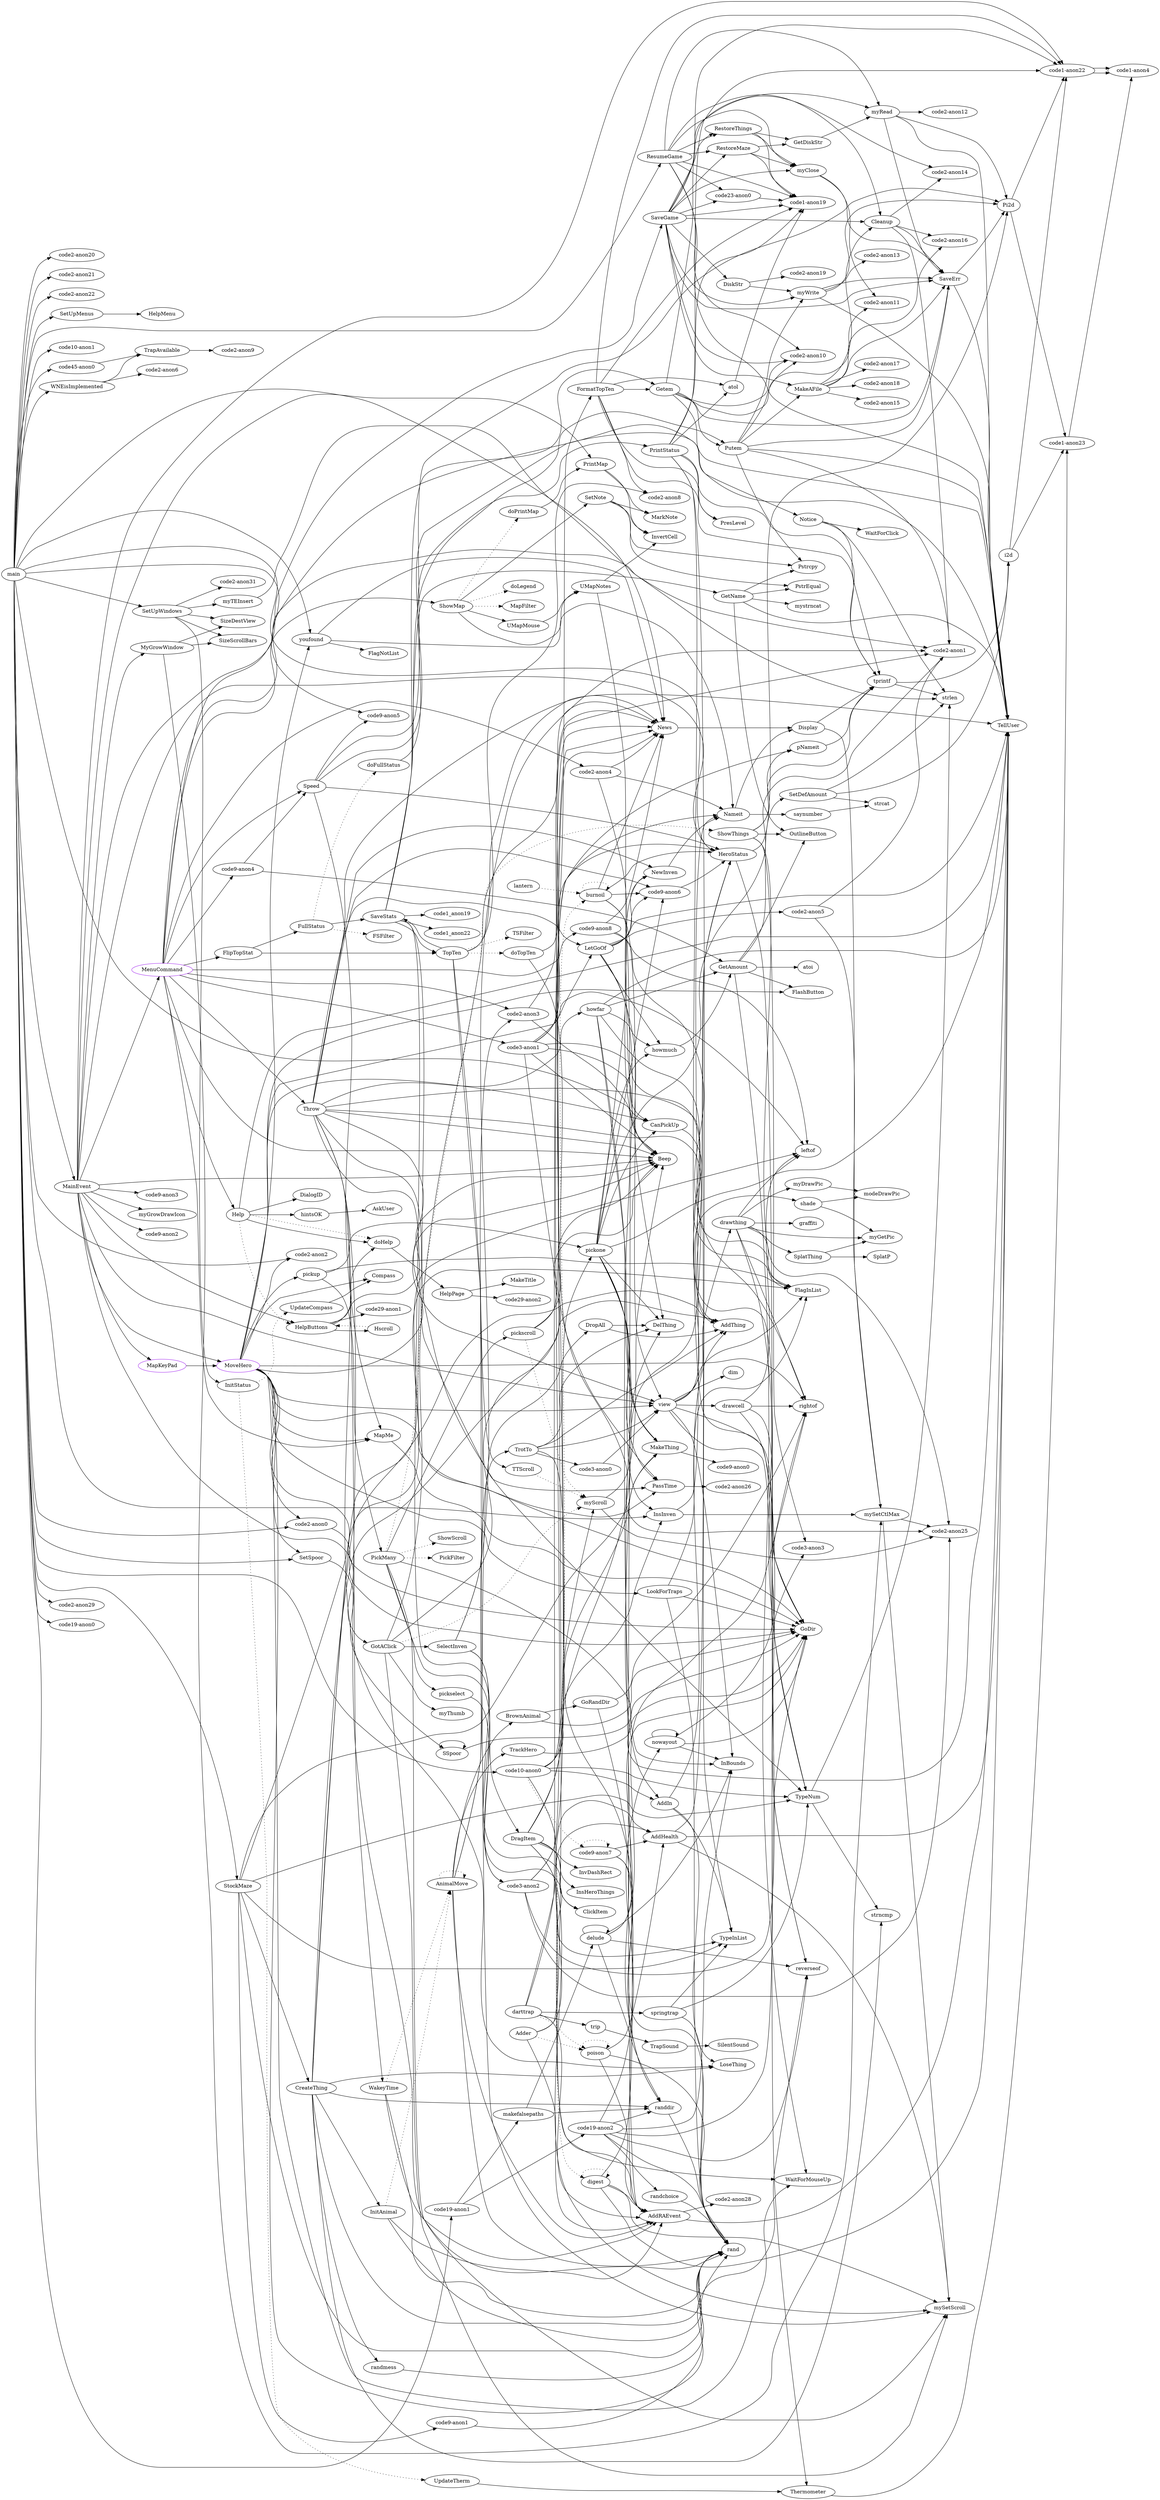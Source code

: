 digraph callgraph {
	rankdir= "LR"

	"main"
	"code2-anon20"
	"code2-anon21"
	"code2-anon22"
	"SetUpMenus"
	"SetUpWindows"
	"code10-anon1"
	"code45-anon0"
	"StockMaze"
	"CanPickUp"
	"code2-anon0"
	"SetSpoor"
	"HeroStatus"
	"News"
	"code2-anon2"
	"ResumeGame"
	"InsInven"
	"code9-anon5"
	"youfound"
	"WNEisImplemented"
	"MainEvent"
	"HelpMenu"
	"SizeDestView"
	"SizeScrollBars"
	"myTEInsert"
	"code2-anon31"
	"InitStatus"
	"TrapAvailable"
	"TypeNum"
	"MakeThing"
	"rand"
	"AddThing"
	"TypeInList"
	"code9-anon1"
	"CreateThing"	
	"GoDir"
	"SSpoor"
	"Pi2d"
	"Thermometer"
	"Display"
	"code2-anon10"
	"myRead"
	"myClose"
	"TellUser"
	"RestoreMaze"
	"RestoreThings"
	"code23-anon0"
	"Cleanup"
	"code1-anon19"
	"Nameit"
	"mySetCtlMax"
	"FlagNotList"
	"code2-anon6"
	"myGrowDrawIcon"
	"code2-anon1"
	"code9-anon2"
	"MenuCommand"[color=purple]
	"MapKeyPad"[color=purple]
	"MoveHero"[color=purple]
	"HelpButtons"
	"GotAClick"
	"MyGrowWindow"
	"Beep"
	"code1-anon22"
	"PrintMap"
	"view"
	"code9-anon3"
	"strlen"
	"code2-anon9"
	"strncmp"
	"code9-anon0"
	"randdir"
	"leftof"
	"LoseThing"
	"randmess"
	"InitAnimal"
	"code1-anon23"
	"tprintf"
	"code2-anon12"
	"SaveErr"
	"code2-anon11"
	"GetDiskStr"
	"saynumber"
	"mySetScroll"
	"code2-anon25"
	"code2-anon16"
	"code2-anon14"
	"Notice"
	"FlipTopStat"
	"SaveGame"
	"ShowMap"
	"MapMe"
	"code9-anon8"
	"Speed"
	"code9-anon4"
	"code2-anon3"
	"code3-anon1"
	"code2-anon4"
	"Throw"
	"Help"
	"FlashButton"
	"Compass"
	"LookForTraps"
	"PassTime"
	"rightof"
	"reverseof"
	"pickup"
	"WaitForMouseUp"
	"doHelp"
	"code29-anon1"
	"Hscroll"
	"code1-anon4"
	"MarkNote"
	"InvertCell"
	"InBounds"
	"drawcell"
	"drawthing"
	"shade"
	"dim"
	"AddRAEvent"
	"i2d"
	"strcat"
	"WaitForClick"
	"FullStatus"
	"TopTen"
	"MakeAFile"
	"myWrite"
	"DiskStr"
	"myThumb"
	"SelectInven"
	"UMapNotes"
	"SetNote"
	"UMapMouse"
	"GetAmount"
	"LetGoOf"
	"howfar"
	"NewInven"
	"code9-anon6"
	"WakeyTime"
	"hintsOK"
	"DialogID"
	"code2-anon26"
	"PickMany"
	"pickone"
	"HelpPage"
	"myGetPic"
	"myDrawPic"
	"graffiti"
	"SplatThing"
	"modeDrawPic"
	"code2-anon28"
	"SaveStats"
	"code2-anon8"
	"TTScroll"
	"code2-anon15"
	"code2-anon17"
	"code2-anon18"
	"code2-anon13"
	"ClickItem"
	"DragItem"
	"Pstrcpy"
	"PstrEqual"
	"OutlineButton"
	"SetDefAmount"
	"atoi"
	"howmuch"
	"code2-anon5"
	"DelThing"
	"AskUser"
	"code3-anon2"
	"pickscroll"
	"pickselect"
	"AddIn"
	"MakeTitle"
	"code29-anon2"
	"SplatP"
	"Getem"
	"code1_anon19"
	"code1_anon22"
	"GetName"
	"Putem"
	"InvDashRect"
	"myScroll"
	"InsHeroThings"
	"pNameit"
	"code3-anon3"
	"mystrncat"
	"AnimalMove"
	"ShowThings"
	"ShowScroll"
	"Adder"
	"burnoil"
	"poison"
	"UpdateTherm"
	"UpdateCompass"
	"code9-anon7"
	"digest"
	"code10-anon0"
	"doPrintMap"
	"doLegend"
	"MapFilter"
	"doFullStatus"
	"FSFilter"
	"doTopTen"
	"TSFilter"
	"lantern"
	"darttrap"
	"springtrap"
	"trip"
	"AddHealth"
	"TrackHero"
	"BrownAnimal"
	"TrotTo"
	"DropAll"
	"PrintStatus"
	"FormatTopTen"
	"TrapSound"
	"GoRandDir"
	"code3-anon0"
	"atol"
	"PresLevel"
	"SilentSound"
	"code2-anon29"
	"code19-anon0"
	"code19-anon1"
	"code19-anon2"
	"makefalsepaths"
	"randchoice"
	"nowayout"
	"delude"



//	"_FlushEvents"[color=blue]
//	"_InitWindows"[color=blue]
//	"_TEInit"[color=blue]
//	"_InitDialogs"[color=blue]
//	"_InitCursor"[color=blue]
//	"_MaxApplZone"[color=blue]
//	"_MoreMasters"[color=blue]
//	"_GetCursor"[color=blue]
//	"_HNoPurge"[color=blue]
//	"_UnLoadSeg"[color=blue]
//	"_SelectWindow"[color=blue]
//	"_GetHandleSize"[color=blue]
//	"_BlockMove"[color=blue]
//	"_NewMenu"[color=blue]
//	"_AppendMenu"[color=blue]
//	"_AddResMenu"[color=blue]
//	"_CheckItem"[color=blue]
//	"_DisableItem"[color=blue]
//	"_InsertMenu"[color=blue]
//	"_DrawMenuBar"[color=blue]
//	"_SetRect"[color=blue]
//	"_NewWindow"[color=blue]
//	"_SetPort"[color=blue]
//	"_TextFont"[color=blue]
//	"_TextSize"[color=blue]
//	"_TENew"[color=blue]
//	"_NewControl"[color=blue]
//	"_SetOrigin"[color=blue]
//	"_GetNewDialog"[color=blue]
//	"_ShowWindow"[color=blue]
//	"_GetResource"[color=blue]
//	"_StopAlert"[color=blue]
//	"_ExitToShell"[color=blue]
//	"_GetDItem"[color=blue]
//	"_HiliteControl"[color=blue]
//	"_SetIText"[color=blue]
//	"_TESetSelect"[color=blue]
//	"_TEInsert"[color=blue]
//	"_EnableItem"[color=blue]
//	"_GetPort"[color=blue]
//	"_SetDItem"[color=blue]
//	"_SystemTask"[color=blue]
//	"_WaitNextEvent"[color=blue]
//	"_GetNextEvent"[color=blue]
//	"_FrontWindow"[color=blue]
//	"_DrawControls"[color=blue]
//	"_TEDeactivate"[color=blue]
//	"_IsDialogEvent"[color=blue]
//	"_MenuKey"[color=blue]
//	"_DialogSelect"[color=blue]
//	"_FindWindow"[color=blue]
//	"_MenuSelect"[color=blue]
//	"_SystemClick"[color=blue]
//	"_TrackGoAway"[color=blue]
//	"_HideWindow"[color=blue]
//	"_SelectWindow"[color=blue]
//	"_DragWindow"[color=blue]
//	"_InvalRect"[color=blue]
//	"_BeginUpDate"[color=blue]
//	"_EraseRect"[color=blue]
//	"_ShowControl"[color=blue]
//	"_DrawControls"[color=blue]
//	"_TEUpdate"[color=blue]
//	"_EndUpDate"[color=blue]
//	"_SizeRsrc"[color=blue]
//	"_GetResInfo"[color=blue]
//	"_InsetRect"[color=blue]
//	"_NewPtr"[color=blue]
//	"_GetTrapAddress"[color=blue]
//	"_Random"[color=blue]
//	"_FrameRect"[color=blue]
//	"_FillRect"[color=blue]
//	"_TEDelete"[color=blue]
//	"_GetCtlValue"[color=blue]
//	"_TEScroll"[color=blue]
//	"_SetCtlValue"[color=blue]
//	"_Open"[color=blue]
//	"_ParamText"[color=blue]
//	"_Alert"[color=blue]
//	"_SysEnvirons"[color=blue]
//	"_NewRgn"[color=blue]
//	"_GetClip"[color=blue]
//	"_ClipRect"[color=blue]
//	"_DrawGrowIcon"[color=blue]
//	"_SetClip"[color=blue]
//	"_DisposeRgn"[color=blue]
//	"_LoWord"[color=blue]
//	"_HiWord"[color=blue]
//	"_GetItem"[color=blue]
//	"_OpenDeskAcc"[color=blue]
//	"_SysEdit"[color=blue]
//	"_HiliteMenu"[color=blue]
//	"_FlushEvents"[color=blue]
//	"_GetMaxCtl"[color=blue]
//	"_GlobalToLocal"[color=blue]
//	"_FindControl"[color=blue]
//	"_TrackControl"[color=blue]
//	"_GrowWindow"[color=blue]
//	"_SizeWindow"[color=blue]
//	"_TECalText"[color=blue]
//	"_HideControl"[color=blue]
//	"_MoveControl"[color=blue]
//	"_SizeControl"[color=blue]
//	"_SysBeep"[color=blue]
//	"_PenSize"[color=blue]
//	"_MoveTo"[color=blue]
//	"_Line"[color=blue]
//	"_SetPt"[color=blue]
//	"_FrameOval"[color=blue]
//	"_CopyBits"[color=blue]
//	"_TEActivate"[color=blue]
//	"_Read"[color=blue]
//	"_Close"[color=blue]
//	"_SetMaxCtl"[color=blue]
//	"_Delete"[color=blue]
//	"_FlushVol"[color=blue]
//	"_GetIcon"[color=blue]
//	"_TextFace"[color=blue]
//	"_TextBox"[color=blue]
//	"_TESetJust"[color=blue]
//	"_PlotIcon"[color=blue]
//	"_TEDispose"[color=blue]
//	"_CloseWindow"[color=blue]
//	"_Pack3"[color=blue]
//	"_SetCursor"[color=blue]
//	"_BringToFront"[color=blue]
//	"_ModalDialog"[color=blue]
//	"_GetMouse"[color=blue]
//	"_CloseDialog"[color=blue]
//	"_InverRoundRect"[color=blue]
//	"_DrawPicture"[color=blue]
//	"_TickCount"[color=blue]
//	"_StillDown"[color=blue]
//	"_DisposeControl"[color=blue]
//	"_HSetState"[color=blue]
//	"_InvertOval"[color=blue]
//	"_Move"[color=blue]
//	"_PenPat"[color=blue]
//	"_PenMode"[color=blue]
//	"_PaintRect"[color=blue]
//	"_HLock"[color=blue]
//	"_HUnlock"[color=blue]
//	"_SetIText"[color=blue]
//	"_GetIText"[color=blue]
//	"_DisposePtr"[color=blue]
//	"_InitCursor"[color=blue]
//	"_Delay"[color=blue]
//	"_GetNamedResource"[color=blue]
//	"_SetWTitle"[color=blue]
//	"_CountResources"[color=blue]
//	"_OffsetRect"[color=blue]
//	"_StringWidth"[color=blue]
//	"_DrawString"[color=blue]
//	"_CharWidth"[color=blue]
//	"_DrawChar"[color=blue]
//	"_HPurge"[color=blue]
//	"_Create"[color=blue]
//	"_Write"[color=blue]
//	"_GetFileInfo"[color=blue]
//	"_SetFileInfo"[color=blue]
//	"_TECopy"[color=blue]
//	"_TEPaste"[color=blue]
//	"_TECut"[color=blue]
//	"_FrameRoundRect"[color=blue]
//	"_SelIText"[color=blue]
//	"_OpenResFile"[color=blue]
//	"_ResError"[color=blue]
//	"_CreateResFile"[color=blue]
//	"_ChangedResource"[color=blue]
//	"_WriteResource"[color=blue]
//	"_NewHandle"[color=blue]
//	"_AddResource"[color=blue]





	"main" -> "code2-anon20"
	"main" -> "code2-anon21"
	"main" -> "code2-anon22"
	"main" -> "SetUpMenus"
	"main" -> "SetUpWindows"
	"main" -> "code10-anon1"
	"main" -> "code45-anon0"

	"main" -> "code2-anon29"
	"main" -> "code19-anon0"
	"main" -> "code19-anon1"
	"main" -> "code10-anon0"

	"main" -> "StockMaze"
	"main" -> "CanPickUp"
	"main" -> "code2-anon0"
	"main" -> "SetSpoor"
	"main" -> "HeroStatus"
	"main" -> "News"
	"main" -> "code2-anon2"
	"main" -> "ResumeGame"
	"main" -> "InsInven"
	"main" -> "code9-anon5"
	"main" -> "youfound"
	"main" -> "WNEisImplemented"
	"main" -> "MainEvent"
//
//	"main" -> "_FlushEvents"[style=dashed]
//	"main" -> "_InitWindows"[style=dashed]
//	"main" -> "_TEInit"[style=dashed]
//	"main" -> "_InitDialogs"[style=dashed]
//	"main" -> "_InitCursor"[style=dashed]
//	"main" -> "_MaxApplZone"[style=dashed]
//	"main" -> "_MoreMasters"[style=dashed]
//	"main" -> "_GetCursor"[style=dashed]
//	"main" -> "_HNoPurge"[style=dashed]
//	"main" -> "_UnLoadSeg"[style=dashed]
//	"main" -> "_SelectWindow"[style=dashed]
//

//	"code2-anon20" -> "_GetHandleSize"[style=dashed]

//	"code2-anon21" -> "_GetHandleSize"[style=dashed]
//	"code2-anon21" -> "_BlockMove"[style=dashed]

//	"code2-anon22" -> "_GetHandleSize"[style=dashed]
//
	"SetUpMenus" -> "HelpMenu"

//	"SetUpMenus" -> "_NewMenu"[style=dashed]
//	"SetUpMenus" -> "_AppendMenu"[style=dashed]
//	"SetUpMenus" -> "_AddResMenu"[style=dashed]
//	"SetUpMenus" -> "_CheckItem"[style=dashed]
//	"SetUpMenus" -> "_DisableItem"[style=dashed]
//	"SetUpMenus" -> "_InsertMenu"[style=dashed]
//	"SetUpMenus" -> "_DrawMenuBar"[style=dashed]

	"SetUpWindows" -> "SizeDestView"
	"SetUpWindows" -> "SizeScrollBars"
	"SetUpWindows" -> "myTEInsert"
	"SetUpWindows" -> "code2-anon31"
	"SetUpWindows" -> "InitStatus"

//	"SetUpWindows" -> "_SetRect"[style=dashed]
//	"SetUpWindows" -> "_NewWindow"[style=dashed]
//	"SetUpWindows" -> "_SetPort"[style=dashed]
//	"SetUpWindows" -> "_TextFont"[style=dashed]
//	"SetUpWindows" -> "_TextSize"[style=dashed]
//	"SetUpWindows" -> "_TENew"[style=dashed]
//	"SetUpWindows" -> "_NewControl"[style=dashed]
//	"SetUpWindows" -> "_SetOrigin"[style=dashed]
//	"SetUpWindows" -> "_GetNewDialog"[style=dashed]
//	"SetUpWindows" -> "_ShowWindow"[style=dashed]

//	"code10-anon1" -> "_GetResource"[style=dashed]

	"code45-anon0" -> "TrapAvailable"

//	"code45-anon0" -> "_StopAlert"[style=dashed]
//	"code45-anon0" -> "_ExitToShell"[style=dashed]


	"StockMaze" -> "TypeNum"
	"StockMaze" -> "MakeThing"
	"StockMaze" -> "rand"
	"StockMaze" -> "AddThing"
	"StockMaze" -> "TypeInList"
	"StockMaze" -> "code9-anon1"
	"StockMaze" -> "CreateThing"	


	"CanPickUp" -> "FlagInList"

//	"CanPickUp" -> "_GetDItem"[style=dashed]
//	"CanPickUp" -> "_HiliteControl"[style=dashed]

	"code2-anon0" -> "GoDir"

	"SetSpoor" -> "SSpoor"

	"HeroStatus" -> "Pi2d"
	"HeroStatus" -> "Thermometer"

//	"HeroStatus" -> "_SetPort"[style=dashed]
//	"HeroStatus" -> "_GetPort"[style=dashed]
//	"HeroStatus" -> "_SetDItem"[style=dashed]
//	"HeroStatus" -> "_SetIText"[style=dashed]

	"News" -> "Display"
	
//	"code2-anon2" -> "_UnLoadSeg"[style=dashed]

	"ResumeGame" -> "code2-anon10"
	"ResumeGame" -> "myRead"
	"ResumeGame" -> "myClose"
	"ResumeGame" -> "TellUser"
	"ResumeGame" -> "RestoreMaze"
	"ResumeGame" -> "RestoreThings"
	"ResumeGame" -> "code23-anon0"
	"ResumeGame" -> "Cleanup"
	"ResumeGame" -> "code1-anon19"

//	"ResumeGame" -> "_ExitToShell"[style=dashed]

	"InsInven" -> "Nameit"
	"InsInven" -> "mySetCtlMax"

//	"InsInven" -> "_TESetSelect"[style=dashed]
//	"InsInven" -> "_TEInsert"[style=dashed]

//	"code9-anon5" -> "_EnableItem"[style=dashed]
//	"code9-anon5" -> "_DisableItem"[style=dashed]

	"youfound" -> "FlagNotList"
	"youfound" -> "News"
	"youfound" -> "Nameit"
	
	"WNEisImplemented" -> "code2-anon6"
	"WNEisImplemented" -> "TrapAvailable"

	"MainEvent" -> "myGrowDrawIcon"
	"MainEvent" -> "code2-anon1"
	"MainEvent" -> "code9-anon2"
	"MainEvent" -> "MenuCommand"
	"MainEvent" -> "MapKeyPad"
	"MainEvent" -> "MoveHero"
	"MainEvent" -> "HelpButtons"
	"MainEvent" -> "GotAClick"
	"MainEvent" -> "MyGrowWindow"
	"MainEvent" -> "Beep"
	"MainEvent" -> "code1-anon22"
	"MainEvent" -> "PrintMap"
	"MainEvent" -> "view"
	"MainEvent" -> "HeroStatus"
	"MainEvent" -> "code9-anon3"

//	"MainEvent" -> "_SystemTask"[style=dashed]
//	"MainEvent" -> "_WaitNextEvent"[style=dashed]
//	"MainEvent" -> "_GetNextEvent"[style=dashed]
//	"MainEvent" -> "_FrontWindow"[style=dashed]
//	"MainEvent" -> "_DrawControls"[style=dashed]
//	"MainEvent" -> "_TEDeactivate"[style=dashed]
//	"MainEvent" -> "_DisableItem"[style=dashed]
//	"MainEvent" -> "_DrawMenuBar"[style=dashed]
//	"MainEvent" -> "_EnableItem"[style=dashed]
//	"MainEvent" -> "_IsDialogEvent"[style=dashed]
//	"MainEvent" -> "_MenuKey"[style=dashed]
//	"MainEvent" -> "_DialogSelect"[style=dashed]
//	"MainEvent" -> "_FindWindow"[style=dashed]
//	"MainEvent" -> "_MenuSelect"[style=dashed]
//	"MainEvent" -> "_SystemClick"[style=dashed]
//	"MainEvent" -> "_TrackGoAway"[style=dashed]
//	"MainEvent" -> "_HideWindow"[style=dashed]
//	"MainEvent" -> "_SelectWindow"[style=dashed]
//	"MainEvent" -> "_SetRect"[style=dashed]
//	"MainEvent" -> "_DragWindow"[style=dashed]
//	"MainEvent" -> "_GetPort"[style=dashed]
//	"MainEvent" -> "_SetPort"[style=dashed]
//	"MainEvent" -> "_InvalRect"[style=dashed]
//	"MainEvent" -> "_BeginUpDate"[style=dashed]
//	"MainEvent" -> "_EraseRect"[style=dashed]
//	"MainEvent" -> "_ShowControl"[style=dashed]
//	"MainEvent" -> "_DrawControls"[style=dashed]
//	"MainEvent" -> "_TEUpdate"[style=dashed]
//	"MainEvent" -> "_EndUpDate"[style=dashed]
//	"MainEvent" -> "_UnLoadSeg"[style=dashed]


//	"HelpMenu" -> "_GetResource"[style=dashed]
//	"HelpMenu" -> "_SizeRsrc"[style=dashed]
//	"HelpMenu" -> "_NewMenu"[style=dashed]
//	"HelpMenu" -> "_GetResInfo"[style=dashed]
//	"HelpMenu" -> "_AppendMenu"[style=dashed]

//	"SizeDestView" -> "_InsetRect"[style=dashed]

	"myTEInsert" -> "strlen"

//	"myTEInsert" -> "_TEInsert"[style=dashed]

//	"code2-anon31" -> "_NewPtr"[style=dashed]
//	"code2-anon31" -> "_SetRect"[style=dashed]

	"InitStatus" -> "UpdateTherm"[style=dotted]
	"InitStatus" -> "UpdateCompass"[style=dotted]

//	"InitStatus" -> "_GetDItem"[style=dashed]
//	"InitStatus" -> "_SetDItem"[style=dashed]
//	"InitStatus" -> "_ShowWindow"[style=dashed]

	"TrapAvailable" -> "code2-anon9"

//	"TrapAvailable" -> "_GetTrapAddress"[style=dashed]

	"TypeNum" -> "strlen"
	"TypeNum" -> "strncmp"

	"MakeThing" -> "code9-anon0"

//	"rand" -> "_Random"[style=dashed]

	"code9-anon1" -> "rand"

	"CreateThing" -> "randdir"
	"CreateThing" -> "leftof"
	"CreateThing" -> "LoseThing"
	"CreateThing" -> "strncmp"
	"CreateThing" -> "randmess"
	"CreateThing" -> "rand"
	"CreateThing" -> "FlagInList"
	"CreateThing" -> "AddThing"
	"CreateThing" -> "InitAnimal"

	"SSpoor" -> "GoDir"
	"SSpoor" -> "SSpoor"

	"Pi2d" -> "code1-anon23"
	"Pi2d" -> "code1-anon22"

	"Thermometer" -> "code1-anon23"

//	"Thermometer" -> "_FrameRect"[style=dashed]
//	"Thermometer" -> "_InsetRect"[style=dashed]
//	"Thermometer" -> "_FillRect"[style=dashed]

	"Display" -> "tprintf"
	"Display" -> "mySetCtlMax"

//	"Display" -> "_TEDeactivate"[style=dashed]
//	"Display" -> "_TEDelete"[style=dashed]
//	"Display" -> "_GetCtlValue"[style=dashed]
//	"Display" -> "_TEScroll"[style=dashed]
//	"Display" -> "_SetCtlValue"[style=dashed]

//	"code2-anon10" -> "_Open"[style=dashed]

	"myRead" -> "code2-anon12"
	"myRead" -> "SaveErr"
	"myRead" -> "Pi2d"
	"myRead" -> "TellUser"

	"myClose" -> "code2-anon11"
	"myClose" -> "SaveErr"

//	"TellUser" -> "_ParamText"[style=dashed]
//	"TellUser" -> "_Alert"[style=dashed]
	
	"RestoreMaze" -> "code1-anon19"
	"RestoreMaze" -> "GetDiskStr"
	"RestoreMaze" -> "myClose"

//	"RestoreMaze" -> "_ExitToShell"[style=dashed]

	"RestoreThings" -> "code1-anon19"
	"RestoreThings" -> "GetDiskStr"
	"RestoreThings" -> "myClose"
	
//	"RestoreThings" -> "_ExitToShell"[style=dashed]

	"code23-anon0" -> "code1-anon19"

	"Cleanup" -> "code2-anon1"
	"Cleanup" -> "SaveErr"
	"Cleanup" -> "code2-anon16"
	"Cleanup" -> "code2-anon14"

	"Nameit" -> "Display"
	"Nameit" -> "saynumber"

	"mySetCtlMax" -> "mySetScroll"
	"mySetCtlMax" -> "code2-anon25"
//
//	"code2-anon6" -> "_GetTrapAddress"[style=dashed]
//	"code2-anon6" -> "_SysEnvirons"[style=dashed]

//	"myGrowDrawIcon" -> "_GetPort"[style=dashed]
//	"myGrowDrawIcon" -> "_SetPort"[style=dashed]
//	"myGrowDrawIcon" -> "_NewRgn"[style=dashed]
//	"myGrowDrawIcon" -> "_GetClip"[style=dashed]
//	"myGrowDrawIcon" -> "_ClipRect"[style=dashed]
//	"myGrowDrawIcon" -> "_DrawGrowIcon"[style=dashed]
//	"myGrowDrawIcon" -> "_SetClip"[style=dashed]
//	"myGrowDrawIcon" -> "_DisposeRgn"[style=dashed]

//	"code2-anon1" -> "_TEDeactivate"[style=dashed]
//	"code2-anon1" -> "_TESetSelect"[style=dashed]
//	"code2-anon1" -> "_DisableItem"[style=dashed]

//	"code9-anon2" -> "_TEDeactivate"[style=dashed]

	"MenuCommand" -> "Notice"
	"MenuCommand" -> "FlipTopStat"
	"MenuCommand" -> "SaveGame"
	"MenuCommand" -> "Beep"
	"MenuCommand" -> "ShowMap"
	"MenuCommand" -> "MapMe"
	"MenuCommand" -> "code9-anon8"
	"MenuCommand" -> "Speed"
	"MenuCommand" -> "code9-anon4"
	"MenuCommand" -> "code2-anon3"
	"MenuCommand" -> "code3-anon1"
	"MenuCommand" -> "code2-anon4"
	"MenuCommand" -> "Throw"
	"MenuCommand" -> "Help"
	
//	"MenuCommand" -> "_LoWord"[style=dashed]
//	"MenuCommand" -> "_HiWord"[style=dashed]
//	"MenuCommand" -> "_UnLoadSeg"[style=dashed]
//	"MenuCommand" -> "_GetPort"[style=dashed]
//	"MenuCommand" -> "_GetItem"[style=dashed]
//	"MenuCommand" -> "_OpenDeskAcc"[style=dashed]
//	"MenuCommand" -> "_SetPort"[style=dashed]
//	"MenuCommand" -> "_CheckItem"[style=dashed]
//	"MenuCommand" -> "_SysEdit"[style=dashed]
//	"MenuCommand" -> "_HiliteMenu"[style=dashed]

	"MapKeyPad" -> "MoveHero"

	"MoveHero" -> "FlashButton"
	"MoveHero" -> "leftof"
	"MoveHero" -> "code2-anon0"
	"MoveHero" -> "Compass"
	"MoveHero" -> "LookForTraps"
	"MoveHero" -> "view"
	"MoveHero" -> "PassTime"
	"MoveHero" -> "GoDir"
	"MoveHero" -> "SetSpoor"
	"MoveHero" -> "youfound"
	"MoveHero" -> "Beep"
	"MoveHero" -> "rightof"
	"MoveHero" -> "reverseof"
	"MoveHero" -> "pickup"
	"MoveHero" -> "WaitForMouseUp"
	"MoveHero" -> "CanPickUp"
	"MoveHero" -> "MapMe"
	"MoveHero" -> "code2-anon2"

//	"MoveHero" -> "_FlushEvents"[style=dashed]
//	"MoveHero" -> "_HiliteMenu"[style=dashed]

	"HelpButtons" -> "doHelp"
	"HelpButtons" -> "code29-anon1"
	"HelpButtons" -> "Hscroll"
	"HelpButtons" -> "Beep"
	
//	"HelpButtons" -> "_GetMaxCtl"[style=dashed]

	"GotAClick" -> "SelectInven"
	"GotAClick" -> "mySetScroll"
	"GotAClick" -> "myThumb"
	"GotAClick" -> "News"
	"GotAClick" -> "Beep"

	"GotAClick" -> "myScroll"[style=dotted]

//	"GotAClick" -> "_GetPort"[style=dashed]
//	"GotAClick" -> "_SetPort"[style=dashed]
//	"GotAClick" -> "_GlobalToLocal"[style=dashed]
//	"GotAClick" -> "_FindControl"[style=dashed]
//	"GotAClick" -> "_TrackControl"[style=dashed]
//	"GotAClick" -> "_GetCtlValue"[style=dashed]

	"MyGrowWindow" -> "SizeDestView"
	"MyGrowWindow" -> "SizeScrollBars"
	"MyGrowWindow" -> "mySetCtlMax"

//	"MyGrowWindow" -> "_SetRect"[style=dashed]
//	"MyGrowWindow" -> "_GrowWindow"[style=dashed]
//	"MyGrowWindow" -> "_LoWord"[style=dashed]
//	"MyGrowWindow" -> "_HiWord"[style=dashed]
//	"MyGrowWindow" -> "_SizeWindow"[style=dashed]
//	"MyGrowWindow" -> "_TECalText"[style=dashed]
//	"MyGrowWindow" -> "_HideControl"[style=dashed]
//	"MyGrowWindow" -> "_MoveControl"[style=dashed]
//	"MyGrowWindow" -> "_SizeControl"[style=dashed]
//	"MyGrowWindow" -> "_GetCtlValue"[style=dashed]
	
//	"Beep" -> "_SysBeep"[style=dashed]
	
	"code1-anon22" -> "code1-anon4"

	"PrintMap" -> "MarkNote"
	"PrintMap" -> "InvertCell"

//	"PrintMap" -> "_SetRect"[style=dashed]
//	"PrintMap" -> "_FillRect"[style=dashed]
//	"PrintMap" -> "_PenSize"[style=dashed]
//	"PrintMap" -> "_MoveTo"[style=dashed]
//	"PrintMap" -> "_Line"[style=dashed]
//	"PrintMap" -> "_SetPt"[style=dashed]
//	"PrintMap" -> "_FrameOval"[style=dashed]

	"view" -> "GoDir"
	"view" -> "InBounds"
	"view" -> "drawcell"
	"view" -> "FlagInList"
	"view" -> "reverseof"
	"view" -> "drawthing"
	"view" -> "shade"
	"view" -> "dim"

//	"view" -> "_GetPort"[style=dashed]
//	"view" -> "_SetPort"[style=dashed]
//	"view" -> "_SetRect"[style=dashed]
//	"view" -> "_EraseRect"[style=dashed]
//	"view" -> "_CopyBits"[style=dashed]

//	"code9-anon3" -> "_TEActivate"[style=dashed]

//	"code2-anon9" -> "_GetTrapAddress"[style=dashed]

	"randdir" -> "rand"

	"randmess" -> "rand"

	"InitAnimal" -> "rand"
	"InitAnimal" -> "AddRAEvent"

	"InitAnimal" -> "AnimalMove"[style=dotted]

	"code1-anon23" -> "code1-anon4"

	"tprintf" -> "i2d"
	"tprintf" -> "strlen"

//	"tprintf" -> "_TEInsert"[style=dashed]

//	"code2-anon12" -> "_Read"[style=dashed]

	"SaveErr" -> "Pi2d"
	"SaveErr" -> "TellUser"

//	"code2-anon11" -> "_Close"[style=dashed]
	
	"GetDiskStr" -> "myRead"

//	"GetDiskStr" -> "_NewPtr"[style=dashed]

	"saynumber" -> "strcat"
	
//	"code2-anon25" -> "_GetCtlValue"[style=dashed]
//	"code2-anon25" -> "_SetMaxCtl"[style=dashed]

//	"code2-anon16" -> "_Delete"[style=dashed]
	
//	"code2-anon14" -> "_FlushVol"[style=dashed]

	"Notice" -> "strlen"
	"Notice" -> "tprintf"
	"Notice" -> "WaitForClick"

//	"Notice" -> "_GetIcon"[style=dashed]
//	"Notice" -> "_GetPort"[style=dashed]
//	"Notice" -> "_SetRect"[style=dashed]
//	"Notice" -> "_NewWindow"[style=dashed]
//	"Notice" -> "_SetPort"[style=dashed]
//	"Notice" -> "_TextFont"[style=dashed]
//	"Notice" -> "_TextSize"[style=dashed]
//	"Notice" -> "_InsetRect"[style=dashed]
//	"Notice" -> "_TENew"[style=dashed]
//	"Notice" -> "_TextFace"[style=dashed]
//	"Notice" -> "_TextBox"[style=dashed]
//	"Notice" -> "_TESetJust"[style=dashed]
//	"Notice" -> "_PlotIcon"[style=dashed]
//	"Notice" -> "_TEDispose"[style=dashed]
//	"Notice" -> "_EraseRect"[style=dashed]
//	"Notice" -> "_PenSize"[style=dashed]
//	"Notice" -> "_FrameRect"[style=dashed]
//	"Notice" -> "_CloseWindow"[style=dashed]

	"FlipTopStat" -> "FullStatus"
	"FlipTopStat" -> "TopTen"

//	"FlipTopStat" -> "_UnLoadSeg"[style=dashed]

	"SaveGame" -> "MakeAFile"
	"SaveGame" -> "code2-anon10"
	"SaveGame" -> "SaveErr"
	"SaveGame" -> "Cleanup"
	"SaveGame" -> "code1-anon22"
	"SaveGame" -> "myWrite"
	"SaveGame" -> "DiskStr"
	"SaveGame" -> "RestoreMaze"
	"SaveGame" -> "RestoreThings"
	"SaveGame" -> "myClose"
	"SaveGame" -> "code2-anon14"
	"SaveGame" -> "code23-anon0"
	"SaveGame" -> "code1-anon19"

//	"SaveGame" -> "_Pack3"[style=dashed]
//	"SaveGame" -> "_SetCursor"[style=dashed]
//	"SaveGame" -> "_ExitToShell"[style=dashed]

	"ShowMap" -> "UMapNotes"
	"ShowMap" -> "SetNote"
	"ShowMap" -> "UMapMouse"

	"ShowMap" -> "doPrintMap"[style=dotted]
	"ShowMap" -> "doLegend"[style=dotted]
	"ShowMap" -> "MapFilter"[style=dotted]

//	"ShowMap" -> "_GetNewDialog"[style=dashed]
//	"ShowMap" -> "_GetPort"[style=dashed]
//	"ShowMap" -> "_SetPort"[style=dashed]
//	"ShowMap" -> "_GetDItem"[style=dashed]
//	"ShowMap" -> "_SetDItem"[style=dashed]
//	"ShowMap" -> "_ParamText"[style=dashed]
//	"ShowMap" -> "_ShowWindow"[style=dashed]
//	"ShowMap" -> "_BringToFront"[style=dashed]
//	"ShowMap" -> "_ModalDialog"[style=dashed]
//	"ShowMap" -> "_GetMouse"[style=dashed]
//	"ShowMap" -> "_CloseDialog"[style=dashed]
	
	"MapMe" -> "GoDir"

	"code9-anon8" -> "News"
	"code9-anon8" -> "leftof"
	"code9-anon8" -> "rightof"

	"Speed" -> "TellUser"
	"Speed" -> "Pi2d"
	"Speed" -> "HeroStatus"
	"Speed" -> "MapMe"
	"Speed" -> "code9-anon5"

	"code9-anon4" -> "GetAmount"
	"code9-anon4" -> "Speed"

	"code2-anon3" -> "Beep"
	"code2-anon3" -> "News"

//	"code2-anon3" -> "_UnLoadSeg"[style=dashed]

	"code3-anon1" -> "Beep"
	"code3-anon1" -> "LetGoOf"
	"code3-anon1" -> "AddThing"
	"code3-anon1" -> "HeroStatus"
	"code3-anon1" -> "code2-anon1"
	"code3-anon1" -> "CanPickUp"
	"code3-anon1" -> "PassTime"

//	"code3-anon1" -> "_UnLoadSeg"[style=dashed]

	"code2-anon4" -> "Beep"
	"code2-anon4" -> "News"
	"code2-anon4" -> "Nameit"

	"Throw" -> "Beep"
	"Throw" -> "howfar"
	"Throw" -> "LetGoOf"
	"Throw" -> "NewInven"
	"Throw" -> "code9-anon6"
	"Throw" -> "GoDir"
	"Throw" -> "FlagInList"
	"Throw" -> "WakeyTime"
	"Throw" -> "rand"
	"Throw" -> "News"
	"Throw" -> "AddThing"
	"Throw" -> "LoseThing"
	"Throw" -> "PassTime"
	"Throw" -> "view"

//	"Throw" -> "_UnLoadSeg"[style=dashed]

	"Help" -> "hintsOK"
	"Help" -> "DialogID"
	"Help" -> "TellUser"
	"Help" -> "doHelp"

	"Help" -> "doHelp"[style=dotted]
	"Help" -> "HelpButtons"[style=dotted]

//	"Help" -> "_GetNewDialog"[style=dashed]
//	"Help" -> "_SetPort"[style=dashed]
//	"Help" -> "_GetDItem"[style=dashed]
//	"Help" -> "_InsetRect"[style=dashed]
//	"Help" -> "_TENew"[style=dashed]
//	"Help" -> "_CloseDialog"[style=dashed]
//	"Help" -> "_SetDItem"[style=dashed]
//	"Help" -> "_NewControl"[style=dashed]
//	"Help" -> "_TEDispose"[style=dashed]
//	"Help" -> "_HideControl"[style=dashed]
//	"Help" -> "_ShowWindow"[style=dashed]
//	"Help" -> "_SelectWindow"[style=dashed]

//	"FlashButton" -> "_GetPort"[style=dashed]
//	"FlashButton" -> "_GetDItem"[style=dashed]
//	"FlashButton" -> "_SetPort"[style=dashed]
//	"FlashButton" -> "_InverRoundRect"[style=dashed]

//	"Compass" -> "_GetDItem"[style=dashed]
//	"Compass" -> "_GetPort"[style=dashed]
//	"Compass" -> "_SetPort"[style=dashed]
//	"Compass" -> "_GetResource"[style=dashed]
//	"Compass" -> "_DrawPicture"[style=dashed]
//	"Compass" -> "_FillRect"[style=dashed]

	"LookForTraps" -> "GoDir"
	"LookForTraps" -> "FlagInList"
	"LookForTraps" -> "rand"

	"PassTime" -> "code2-anon26"

	"pickup" -> "FlagInList"
	"pickup" -> "PickMany"
	"pickup" -> "pickone"

//	"WaitForMouseUp" -> "_TickCount"[style=dashed]
//	"WaitForMouseUp" -> "_SystemTask"[style=dashed]
//	"WaitForMouseUp" -> "_WaitNextEvent"[style=dashed]
//	"WaitForMouseUp" -> "_GetNextEvent"[style=dashed]
//	"WaitForMouseUp" -> "_StillDown"[style=dashed]

	"doHelp" -> "HelpPage"

//	"doHelp" -> "_GetPort"[style=dashed]
//	"doHelp" -> "_SetPort"[style=dashed]
//	"doHelp" -> "_TEUpdate"[style=dashed]

//	"code29-anon1" -> "_DisposeControl"[style=dashed]
//	"code29-anon1" -> "_CloseDialog"[style=dashed]
//	"code29-anon1" -> "_TEDispose"[style=dashed]

	"Hscroll" -> "HelpButtons"[style=dotted]

//	"Hscroll" -> "_GetPort"[style=dashed]
//	"Hscroll" -> "_SetPort"[style=dashed]
//	"Hscroll" -> "_GetMouse"[style=dashed]
//	"Hscroll" -> "_FindControl"[style=dashed]
//	"Hscroll" -> "_TrackControl"[style=dashed]
//	"Hscroll" -> "_GetCtlValue"[style=dashed]
//	"Hscroll" -> "_TEScroll"[style=dashed]

//	"code1-anon4" -> "_HSetState"[style=dashed]

//	"MarkNote" -> "_PenSize"[style=dashed]
//	"MarkNote" -> "_MoveTo"[style=dashed]
//	"MarkNote" -> "_Line"[style=dashed]

//	"InvertCell" -> "_SetPt"[style=dashed]
//	"InvertCell" -> "_SetRect"[style=dashed]
//	"InvertCell" -> "_InsetRect"[style=dashed]
//	"InvertCell" -> "_InvertOval"[style=dashed]

	"drawcell" -> "GoDir"
	"drawcell" -> "leftof"
	"drawcell" -> "rightof"
	"drawcell" -> "reverseof"

//	"drawcell" -> "_MoveTo"[style=dashed]
//	"drawcell" -> "_Line"[style=dashed]
//	"drawcell" -> "_Move"[style=dashed]

	"drawthing" -> "FlagInList"
	"drawthing" -> "TypeNum"
	"drawthing" -> "myGetPic"
	"drawthing" -> "leftof"
	"drawthing" -> "myDrawPic"
	"drawthing" -> "rightof"
	"drawthing" -> "graffiti"
	"drawthing" -> "SplatThing"

	"shade" -> "myGetPic"
	"shade" -> "modeDrawPic"

//	"dim" -> "_SetRect"[style=dashed]
//	"dim" -> "_PenPat"[style=dashed]
//	"dim" -> "_PenMode"[style=dashed]
//	"dim" -> "_PaintRect"[style=dashed]

	"AddRAEvent" -> "code2-anon28"
	"AddRAEvent" -> "TellUser"

	"i2d" -> "code1-anon23"
	"i2d" -> "code1-anon22"

//	"WaitForClick" -> "_GetNextEvent"[style=dashed]

	"FullStatus" -> "SaveStats"

	"FullStatus" -> "doFullStatus"[style=dotted]
	"FullStatus" -> "FSFilter"[style=dotted]

//	"FullStatus" -> "_GetNewDialog"[style=dashed]
//	"FullStatus" -> "_GetPort"[style=dashed]
//	"FullStatus" -> "_SetPort"[style=dashed]
//	"FullStatus" -> "_GetDItem"[style=dashed]
//	"FullStatus" -> "_InsetRect"[style=dashed]
//	"FullStatus" -> "_TENew"[style=dashed]
//	"FullStatus" -> "_TESetJust"[style=dashed]
//	"FullStatus" -> "_SetDItem"[style=dashed]
//	"FullStatus" -> "_HiliteControl"[style=dashed]
//	"FullStatus" -> "_ShowWindow"[style=dashed]
//	"FullStatus" -> "_BringToFront"[style=dashed]
//	"FullStatus" -> "_ModalDialog"[style=dashed]
//	"FullStatus" -> "_CloseDialog"[style=dashed]
//	"FullStatus" -> "_TEDispose"[style=dashed]
//	"FullStatus" -> "_HiliteMenu"[style=dashed]
//	"FullStatus" -> "_SetCursor"[style=dashed]
//	"FullStatus" -> "_ExitToShell"[style=dashed]

	"TopTen" -> "TellUser"
	"TopTen" -> "mySetScroll"
	"TopTen" -> "TTScroll"
	"TopTen" -> "code2-anon8"
	"TopTen" -> "SaveStats"

	"TopTen" -> "doTopTen"[style=dotted]
	"TopTen" -> "TSFilter"[style=dotted]

//	"TopTen" -> "_GetPort"[style=dashed]
//	"TopTen" -> "_GetNewDialog"[style=dashed]
//	"TopTen" -> "_SetPort"[style=dashed]
//	"TopTen" -> "_GetDItem"[style=dashed]
//	"TopTen" -> "_SetDItem"[style=dashed]
//	"TopTen" -> "_InsetRect"[style=dashed]
//	"TopTen" -> "_TENew"[style=dashed]
//	"TopTen" -> "_NewControl"[style=dashed]
//	"TopTen" -> "_HiliteControl"[style=dashed]
//	"TopTen" -> "_ShowWindow"[style=dashed]
//	"TopTen" -> "_ModalDialog"[style=dashed]
//	"TopTen" -> "_GetMaxCtl"[style=dashed]
//	"TopTen" -> "_GetCtlValue"[style=dashed]
//	"TopTen" -> "_DisposeControl"[style=dashed]
//	"TopTen" -> "_CloseDialog"[style=dashed]
//	"TopTen" -> "_DisposeHandle"[style=dashed]
//	"TopTen" -> "_NewHandle"[style=dashed]
//	"TopTen" -> "_HNoPurge"[style=dashed]
//	"TopTen" -> "_BlockMove"[style=dashed]
//	"TopTen" -> "_TEDispose"[style=dashed]
//	"TopTen" -> "_SetCursor"[style=dashed]
//	"TopTen" -> "_ExitToShell"[style=dashed]

	"MakeAFile" -> "code2-anon15"
	"MakeAFile" -> "code2-anon16"
	"MakeAFile" -> "SaveErr"
	"MakeAFile" -> "code2-anon17"
	"MakeAFile" -> "Cleanup"
	"MakeAFile" -> "code2-anon18"

	"myWrite" -> "code2-anon13"
	"myWrite" -> "SaveErr"
	"myWrite" -> "Pi2d"
	"myWrite" -> "TellUser"

	"DiskStr" -> "code2-anon19"
	"DiskStr" -> "myWrite"

//	"myThumb" -> "_GetCtlMaxValue"[style=dashed]
//	"myThumb" -> "_TEScroll"[style=dashed]

	"SelectInven" -> "ClickItem"
	"SelectInven" -> "code2-anon1"
	"SelectInven" -> "code2-anon3"
	"SelectInven" -> "DragItem"

//	"SelectInven" -> "_GetPort"[style=dashed]
//	"SelectInven" -> "_SetPort"[style=dashed]
//	"SelectInven" -> "_HLock"[style=dashed]
//	"SelectInven" -> "_TickCount"[style=dashed]
//	"SelectInven" -> "_HiliteMenu"[style=dashed]
//	"SelectInven" -> "_TESetSelect"[style=dashed]
//	"SelectInven" -> "_TEActivate"[style=dashed]
//	"SelectInven" -> "_EnableItem"[style=dashed]
//	"SelectInven" -> "_HUnlock"[style=dashed]


	"UMapNotes" -> "Beep"
	"UMapNotes" -> "InvertCell"
	
//	"UMapNotes" -> "_GetDItem"[style=dashed]
//	"UMapNotes" -> "_SetIText"[style=dashed]
//	"UMapNotes" -> "_SelIText"[style=dashed]
//	"UMapNotes" -> "_BringToFront"[style=dashed]

	"SetNote" -> "PstrEqual"
	"SetNote" -> "Pstrcpy"
	"SetNote" -> "MarkNote"
	"SetNote" -> "InvertCell"

//	"SetNote" -> "_GetDItem"[style=dashed]
//	"SetNote" -> "_GetIText"[style=dashed]
//	"SetNote" -> "_DisposePtr"[style=dashed]
//	"SetNote" -> "_NewPtr"[style=dashed]

	"UMapMouse" -> "UMapNotes"

	"GetAmount" -> "OutlineButton"
	"GetAmount" -> "SetDefAmount"
	"GetAmount" -> "atoi"
	"GetAmount" -> "FlashButton"
	"GetAmount" -> "WaitForMouseUp"

//	"GetAmount" -> "_ParamText"[style=dashed]
//	"GetAmount" -> "_GetNewDialog"[style=dashed]
//	"GetAmount" -> "_GetDItem"[style=dashed]
//	"GetAmount" -> "_ModalDialog"[style=dashed]
//	"GetAmount" -> "_GetIText"[style=dashed]
//	"GetAmount" -> "_CloseDialog"[style=dashed]

	"LetGoOf" -> "howmuch"
	"LetGoOf" -> "TellUser"
	"LetGoOf" -> "MakeThing"
	"LetGoOf" -> "NewInven"
	"LetGoOf" -> "code2-anon5"
	"LetGoOf" -> "DelThing"
	"LetGoOf" -> "code9-anon6"

	"howfar" -> "howmuch"
	"howfar" -> "TellUser"
	"howfar" -> "GoDir"
	"howfar" -> "InBounds"
	"howfar" -> "GetAmount"
	"howfar" -> "MakeThing"

	"NewInven" -> "Nameit"

//	"NewInven" -> "_TEDeactivate"[style=dashed]
//	"NewInven" -> "_TESetSelect"[style=dashed]
//	"NewInven" -> "_TEDelete"[style=dashed]

	"code9-anon6" -> "HeroStatus"

	"WakeyTime" -> "AddRAEvent"
	"WakeyTime" -> "rand"

	"WakeyTime" -> "AnimalMove"[style=dotted]

	"hintsOK" -> "AskUser"

//	"hintsOK" -> "_SetCursor"[style=dashed]
//	"hintsOK" -> "_InitCursor"[style=dashed]
//	"hintsOK" -> "_Delay"[style=dashed]

//	"DialogID" -> "_GetNamedResource"[style=dashed]
//	"DialogID" -> "_GetResInfo"[style=dashed]

	"PickMany" -> "TellUser"
	"PickMany" -> "mySetScroll"
	"PickMany" -> "code3-anon2"
	"PickMany" -> "pickscroll"
	"PickMany" -> "pickselect"

	"PickMany" -> "ShowThings"[style=dotted]
	"PickMany" -> "ShowScroll"[style=dotted]
	"PickMany" -> "PickFilter"[style=dotted]

//	"PickMany" -> "_GetNewDialog"[style=dashed]
//	"PickMany" -> "_GetPort"[style=dashed]
//	"PickMany" -> "_SetPort"[style=dashed]
//	"PickMany" -> "_GetDItem"[style=dashed]
//	"PickMany" -> "_InsetRect"[style=dashed]
//	"PickMany" -> "_TENew"[style=dashed]
//	"PickMany" -> "_SetDItem"[style=dashed]
//	"PickMany" -> "_NewControl"[style=dashed]
//	"PickMany" -> "_HiliteControl"[style=dashed]
//	"PickMany" -> "_ShowWindow"[style=dashed]
//	"PickMany" -> "_BringToFront"[style=dashed]
//	"PickMany" -> "_ModalDialog"[style=dashed]
//	"PickMany" -> "_GetMaxCtl"[style=dashed]
//	"PickMany" -> "_CloseDialog"[style=dashed]

	"pickone" -> "TellUser"
	"pickone" -> "howmuch"
	"pickone" -> "MakeThing"
	"pickone" -> "DelThing"
	"pickone" -> "AddIn"
	"pickone" -> "InsInven"
	"pickone" -> "NewInven"
	"pickone" -> "code9-anon6"
	"pickone" -> "code2-anon1"
	"pickone" -> "CanPickUp"
	"pickone" -> "PassTime"

	"HelpPage" -> "MakeTitle"
	"HelpPage" -> "code29-anon2"

//	"HelpPage" -> "_GetResource"[style=dashed]
//	"HelpPage" -> "_GetResInfo"[style=dashed]
//	"HelpPage" -> "_TESetSelect"[style=dashed]
//	"HelpPage" -> "_TEDelete"[style=dashed]
//	"HelpPage" -> "_InsetRect"[style=dashed]
//	"HelpPage" -> "_SetCtlValue"[style=dashed]
//	"HelpPage" -> "_SizeRsrc"[style=dashed]
//	"HelpPage" -> "_TEInsert"[style=dashed]
//	"HelpPage" -> "_SetWTitle"[style=dashed]
//	"HelpPage" -> "_CountResources"[style=dashed]
//	"HelpPage" -> "_HiliteControl"[style=dashed]

//	"myGetPic" -> "_GetResource"[style=dashed]
//	"myGetPic" -> "_OffsetRect"[style=dashed]
//	"myGetPic" -> "_NewHandle"[style=dashed]
//	"myGetPic" -> "_HLock"[style=dashed]
//	"myGetPic" -> "_DrawPicture"[style=dashed]
//	"myGetPic" -> "_DisposeHandle"[style=dashed]
//	"myGetPic" -> "_HUnlock"[style=dashed]
//	"myGetPic" -> "_HNoPurge"[style=dashed]

	"myDrawPic" -> "modeDrawPic"

//	"graffiti" -> "_TextSize"[style=dashed]
//	"graffiti" -> "_StringWidth"[style=dashed]
//	"graffiti" -> "_MoveTo"[style=dashed]
//	"graffiti" -> "_DrawString"[style=dashed]

	"SplatThing" -> "myGetPic"
	"SplatThing" -> "SplatP"

//	"SplatThing" -> "_TextFont"[style=dashed]
//	"SplatThing" -> "_TextSize"[style=dashed]
//	"SplatThing" -> "_CharWidth"[style=dashed]
//	"SplatThing" -> "_MoveTo"[style=dashed]
//	"SplatThing" -> "_DrawChar"[style=dashed]

//	"modeDrawPic" -> "_HLock"[style=dashed]
//	"modeDrawPic" -> "_CopyBits"[style=dashed]
//	"modeDrawPic" -> "_HUnlock"[style=dashed]
//	"modeDrawPic" -> "_HPurge"[style=dashed]

	"SaveStats" -> "Getem"
	"SaveStats" -> "code1_anon19"
	"SaveStats" -> "code1_anon22"
	"SaveStats" -> "GetName"
	"SaveStats" -> "TypeNum"
	"SaveStats" -> "TypeInList"
	"SaveStats" -> "Putem"
	"SaveStats" -> "TopTen"

//	"SaveStats" -> "_InitCursor"[style=dashed]
//	"SaveStats" -> "_SetCursor"[style=dashed]
//	"SaveStats" -> "_DisposeHandle"[style=dashed]

//	"code2-anon8" -> "_GetHandleSize"[style=dashed]

	"TTScroll" -> "myScroll"[style=dotted]

//	"TTScroll" -> "_GetMouse"[style=dashed]
//	"TTScroll" -> "_FindControl"[style=dashed]
//	"TTScroll" -> "_TrackControl"[style=dashed]
//	"TTScroll" -> "_GetCtlValue"[style=dashed]
//	"TTScroll" -> "_TEScroll"[style=dashed]

//	"code2-anon15" -> "_Create"[style=dashed]

//	"code2-anon17" -> "_GetFileInfo"[style=dashed]

//	"code2-anon18" -> "_SetFileInfo"[style=dashed]

//	"code2-anon13" -> "_Write"[style=dashed]

//	"ClickItem" -> "_GetCtlValue"[style=dashed]

	"DragItem" -> "mySetScroll"
	"DragItem" -> "InvDashRect"
	"DragItem" -> "myScroll"
	"DragItem" -> "WaitForMouseUp"
	"DragItem" -> "ClickItem"
	"DragItem" -> "DelThing"
	"DragItem" -> "InsHeroThings"

//	"DragItem" -> "_GetMouse"[style=dashed]
//	"DragItem" -> "_StillDown"[style=dashed]
//	"DragItem" -> "_TEDeactivate"[style=dashed]
//	"DragItem" -> "_TECopy"[style=dashed]
//	"DragItem" -> "_TESetSelect"[style=dashed]
//	"DragItem" -> "_TEPaste"[style=dashed]
//	"DragItem" -> "_TEDelete"[style=dashed]
//	"DragItem" -> "_TEDeactivate"[style=dashed]
//	"DragItem" -> "_TECut"[style=dashed]

//	"OutlineButton" -> "_GetPort"[style=dashed]
//	"OutlineButton" -> "_GetDItem"[style=dashed]
//	"OutlineButton" -> "_SetPort"[style=dashed]
//	"OutlineButton" -> "_PenSize"[style=dashed]
//	"OutlineButton" -> "_InsetRect"[style=dashed]
//	"OutlineButton" -> "_FrameRoundRect"[style=dashed]

	"SetDefAmount" -> "i2d"
	"SetDefAmount" -> "strcat"
	"SetDefAmount" -> "strlen"

//	"SetDefAmount" -> "_SetIText"[style=dashed]
//	"SetDefAmount" -> "_SelIText"[style=dashed]

	"howmuch" -> "GetAmount"

	"code2-anon5" -> "mySetCtlMax"
	"code2-anon5" -> "code2-anon1"

//	"code2-anon5" -> "_TEDelete"[style=dashed]

//	"AskUser" -> "_ParamText"[style=dashed]
//	"AskUser" -> "_Alert"[style=dashed]

	"code3-anon2" -> "pickone"
	"code3-anon2" -> "pNameit"
	"code3-anon2" -> "code3-anon3"
	"code3-anon2" -> "code2-anon25"

//	"code3-anon2" -> "_TEDeactivate"[style=dashed]
//	"code3-anon2" -> "_TESetSelect"[style=dashed]
//	"code3-anon2" -> "_TEDelete"[style=dashed]

	"pickscroll" -> "News"
	"pickscroll" -> "Beep"

	"pickscroll" -> "myScroll"[style=dotted]

//	"pickscroll" -> "_GetMouse"[style=dashed]
//	"pickscroll" -> "_FindControl"[style=dashed]
//	"pickscroll" -> "_TrackControl"[style=dashed]
//	"pickscroll" -> "_GetCtlValue"[style=dashed]
//	"pickscroll" -> "_TEScroll"[style=dashed]

	"pickselect" -> "code3-anon2"
	
//	"pickselect" -> "_HLock"[style=dashed]
//	"pickselect" -> "_GetMouse"[style=dashed]
//	"pickselect" -> "_GetDItem"[style=dashed]
//	"pickselect" -> "_GetCtlValue"[style=dashed]
//	"pickselect" -> "_TEDeactivate"[style=dashed]
//	"pickselect" -> "_TESetSelect"[style=dashed]
//	"pickselect" -> "_HiliteControl"[style=dashed]
//	"pickselect" -> "_TickCount"[style=dashed]
//	"pickselect" -> "_HUnlock"[style=dashed]

	"AddIn" -> "TypeInList"
	"AddIn" -> "LoseThing"
	"AddIn" -> "AddThing"

//	"MakeTitle" -> "_SizeRsrc"[style=dashed]

//	"code29-anon2" -> "_GetCtlValue"[style=dashed]
//	"code29-anon2" -> "_SetMaxCtl"[style=dashed]

//	"SplatP" -> "_HLock"[style=dashed]
//	"SplatP" -> "_CopyBits"[style=dashed]
//	"SplatP" -> "_HUnlock"[style=dashed]
//	"SplatP" -> "_HPurge"[style=dashed]

	"Getem" -> "code2-anon10"
	"Getem" -> "TellUser"
	"Getem" -> "Putem"
	"Getem" -> "myRead"
	"Getem" -> "code2-anon11"
	"Getem" -> "SaveErr"

//	"Getem" -> "_OpenResFile"[style=dashed]
//	"Getem" -> "_ResError"[style=dashed]
//	"Getem" -> "_CreateResFile"[style=dashed]

	"Putem" -> "code2-anon10"
	"Putem" -> "TellUser"
	"Putem" -> "Pstrcpy"
	"Putem" -> "MakeAFile"
	"Putem" -> "myWrite"
	"Putem" -> "code2-anon1"
	"Putem" -> "SaveErr"

	"code1-anon22" -> "code1-anon4"

	"GetName" -> "Pstrcpy"
	"GetName" -> "TellUser"
	"GetName" -> "OutlineButton"
	"GetName" -> "PstrEqual"
	"GetName" -> "mystrncat"

//	"GetName" -> "_GetResource"[style=dashed]
//	"GetName" -> "_ResError"[style=dashed]
//	"GetName" -> "_HNoPurge"[style=dashed]
//	"GetName" -> "_SizeRsrc"[style=dashed]
//	"GetName" -> "_BlockMove"[style=dashed]
//	"GetName" -> "_GetNewDialog"[style=dashed]
//	"GetName" -> "_HPurge"[style=dashed]
//	"GetName" -> "_GetDItem"[style=dashed]
//	"GetName" -> "_SetIText"[style=dashed]
//	"GetName" -> "_SelIText"[style=dashed]
//	"GetName" -> "_ShowWindow"[style=dashed]
//	"GetName" -> "_ModalDialog"[style=dashed]
//	"GetName" -> "_SetHandleSize"[style=dashed]
//	"GetName" -> "_ChangedResource"[style=dashed]
//	"GetName" -> "_WriteResource"[style=dashed]
//	"GetName" -> "_NewHandle"[style=dashed]
//	"GetName" -> "_AddResource"[style=dashed]
//	"GetName" -> "_CloseDialog"[style=dashed]

//	"InvDashRect" -> "_PenMode"[style=dashed]
//	"InvDashRect" -> "_PenPat"[style=dashed]
//	"InvDashRect" -> "_FrameRect"[style=dashed]

	"myScroll" -> "Beep"
	"myScroll" -> "code2-anon25"

//	"myScroll" -> "_GetCtlValue"[style=dashed]
//	"myScroll" -> "_TEScroll"[style=dashed]
//	"myScroll" -> "_SetCtlValue"[style=dashed]
//	"myScroll" -> "_Delay"[style=dashed]

	"pNameit" -> "tprintf"

//	"code3-anon3" -> "_TESetSelect"[style=dashed]
//	"code3-anon3" -> "_TEActivate"[style=dashed]
//	"code3-anon3" -> "_HiliteControl"[style=dashed]
//	"code3-anon3" -> "_TEDeactivate"[style=dashed]

	"AnimalMove" -> "AddRAEvent"
	"AnimalMove" -> "TrackHero"
	"AnimalMove" -> "BrownAnimal"
	"AnimalMove" -> "TrotTo"
	"AnimalMove" -> "rand"
	"AnimalMove" -> "DropAll"

	"AnimalMove" -> "AnimalMove"[style=dotted]

	"Adder" -> "News"
	"Adder" -> "AddHealth"
	"Adder" -> "AddRAEvent"

	"Adder" -> "poison"[style=dotted]

	"burnoil" -> "News"
	"burnoil" -> "view"
	"burnoil" -> "AddRAEvent"
	"burnoil" -> "code9-anon6"
	"burnoil" -> "HeroStatus"
	
	"burnoil" -> "burnoil"[style=dotted]

	"poison" -> "AddHealth"
	"poison" -> "rand"
	"poison" -> "AddRAEvent"

	"poison" -> "poison"[style=dotted]

	"code9-anon7" -> "AddHealth"
	"code9-anon7" -> "rand"
	"code9-anon7" -> "AddRAEvent"

	"code9-anon7" -> "code9-anon7"[style=dotted]

	"digest" -> "TellUser"
	"digest" -> "mySetScroll"
	"digest" -> "HeroStatus"
	"digest" -> "AddRAEvent"

	"digest" -> "digest"[style=dotted]

//	"digest" -> "_SetCursor"[style=dashed]
//	"digest" -> "_ExitToShell"[style=dashed]

	"code10-anon0" -> "TypeNum"
	"code10-anon0" -> "MakeThing"
	"code10-anon0" -> "AddRAEvent"
	"code10-anon0" -> "Nameit"
	"code10-anon0" -> "AddIn"
	"code10-anon0" -> "InsInven"

	"code10-anon0" -> "burnoil"[style=dotted]
	"code10-anon0" -> "digest"[style=dotted]
	"code10-anon0" -> "code9-anon7"[style=dotted]

//	"code10-anon0" -> "_TEInsert"[style=dashed]

	"lantern" -> "burnoil"[style=dotted]

	"darttrap" -> "springtrap"
	"darttrap" -> "News"
	"darttrap" -> "trip"
	"darttrap" -> "AddHealth"
	"darttrap" -> "AddRAEvent"

	"darttrap" -> "poison"[style=dotted]

	"ShowThings" -> "OutlineButton"
	"ShowThings" -> "pNameit"
	"ShowThings" -> "tprintf"
	"ShowThings" -> "code2-anon25"
	"ShowThings" -> "code3-anon3"

//	"ShowThings" -> "_TEDeactivate"[style=dashed]
//	"ShowThings" -> "_TESetSelect"[style=dashed]
//	"ShowThings" -> "_TEDelete"[style=dashed]
//	"ShowThings" -> "_GetDItem"[style=dashed]
//	"ShowThings" -> "_FrameRect"[style=dashed]

//	"ShowScroll" -> "_ShowControl"[style=dashed]

	"UpdateTherm" -> "Thermometer"

//	"UpdateTherm" -> "_GetDItem"[style=dashed]

	"UpdateCompass" -> "Compass"

	"doPrintMap" -> "PrintMap"

//	"doLegend" -> "_GetDItem"[style=dashed]
//	"doLegend" -> "_PenSize"[style=dashed]
//	"doLegend" -> "_FrameOval"[style=dashed]
//	"doLegend" -> "_FrameRect"[style=dashed]
//	"doLegend" -> "_SetIText"[style=dashed]
//	"doLegend" -> "_InsetRect"[style=dashed]
//	"doLegend" -> "_FillRect"[style=dashed]

	"doFullStatus" -> "PrintStatus"

//	"doFullStatus" -> "_SetCursor"[style=dashed]
//	"doFullStatus" -> "_InitCursor"[style=dashed]

	"doTopTen" -> "FormatTopTen"
	"doTopTen" -> "code2-anon25"

//	"doTopTen" -> "_SetCursor"[style=dashed]
//	"doTopTen" -> "_InitCursor"[style=dashed]

	"springtrap" -> "TypeNum"
	"springtrap" -> "TypeInList"
	"springtrap" -> "rand"

	"trip" -> "TrapSound"

	"AddHealth" -> "TellUser"
	"AddHealth" -> "mySetScroll"
	"AddHealth" -> "HeroStatus"

//	"AddHealth" -> "_SetCursor"[style=dashed]
//	"AddHealth" -> "_ExitToShell"[style=dashed]

	"TrackHero" -> "GoDir"

	"BrownAnimal" -> "GoRandDir"
	"BrownAnimal" -> "GoDir"

	"TrotTo" -> "randdir"
	"TrotTo" -> "DelThing"
	"TrotTo" -> "AddThing"
	"TrotTo" -> "code3-anon0"
	"TrotTo" -> "view"

	"DropAll" -> "DelThing"
	"DropAll" -> "AddThing"

	"PrintStatus" -> "atol"
	"PrintStatus" -> "tprintf"
	"PrintStatus" -> "code1-anon19"
	"PrintStatus" -> "code1-anon22"
	"PrintStatus" -> "TypeNum"
	"PrintStatus" -> "TypeInList"
	"PrintStatus" -> "PresLevel"

//	"PrintStatus" -> "_GetResource"[style=dashed]

	"FormatTopTen" -> "Getem"
	"FormatTopTen" -> "code2-anon8"
	"FormatTopTen" -> "atol"
	"FormatTopTen" -> "tprintf"
	"FormatTopTen" -> "code1-anon19"
	"FormatTopTen" -> "code1-anon22"
	"FormatTopTen" -> "PresLevel"

//	"FormatTopTen" -> "_TEUpdate"[style=dashed]s
//	"FormatTopTen" -> "_GetResource"[style=dashed]
//	"FormatTopTen" -> "_TESetSelect"[style=dashed]
//	"FormatTopTen" -> "_TEActivate"[style=dashed]

	"TrapSound" -> "SilentSound"
	
//	"TrapSound" -> "_GetResource"[style=dashed]
//	"TrapSound" -> "_SndPlay"[style=dashed]

//	"SilentSound" -> "_FlashMenuBar"[style=dashed]
//	"SilentSound" -> "_Delay"[style=dashed]

	"GoRandDir" -> "randdir"
	"GoRandDir" -> "rightof"

	"code3-anon0" -> "view"

	"atol" -> "code1-anon19"
	
//	"code19-anon0" -> "_DisposePtr"[style=dashed]

	"code19-anon1" -> "code19-anon2"
	"code19-anon1" -> "makefalsepaths"

	"code19-anon2" -> "rand"
	"code19-anon2" -> "randdir"
	"code19-anon2" -> "GoDir"
	"code19-anon2" -> "randchoice"
	"code19-anon2" -> "InBounds"
	"code19-anon2" -> "nowayout"
	"code19-anon2" -> "reverseof"

	"makefalsepaths" -> "randdir"
	"makefalsepaths" -> "delude"

	"randchoice" -> "rand"

	"nowayout" -> "GoDir"
	"nowayout" -> "InBounds"
	"nowayout" -> "nowayout"
	"nowayout" -> "rightof"

	"delude" -> "randdir"
	"delude" -> "GoDir"
	"delude" -> "InBounds"
	"delude" -> "delude"
	"delude" -> "reverseof"
	"delude" -> "rightof"
}
